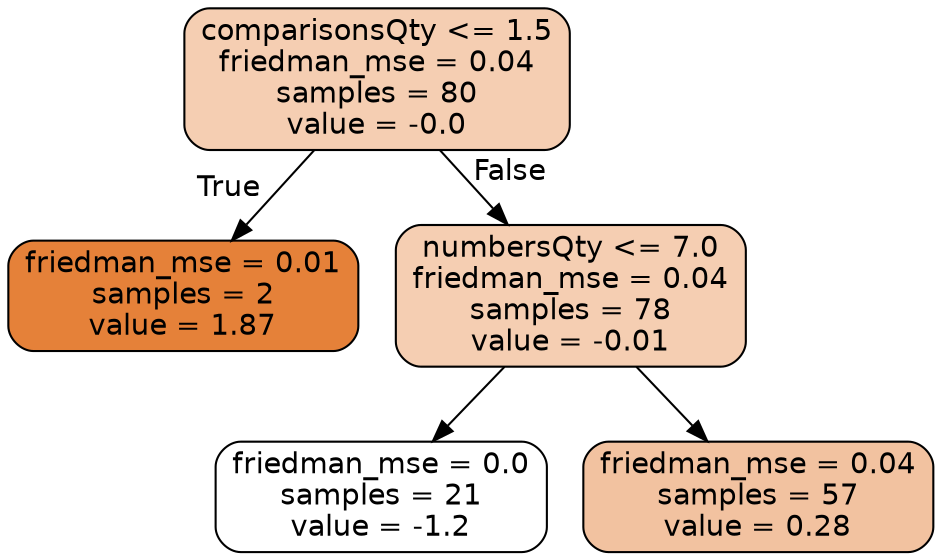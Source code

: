 digraph Tree {
node [shape=box, style="filled, rounded", color="black", fontname="helvetica"] ;
edge [fontname="helvetica"] ;
0 [label="comparisonsQty <= 1.5\nfriedman_mse = 0.04\nsamples = 80\nvalue = -0.0", fillcolor="#f5ceb2"] ;
1 [label="friedman_mse = 0.01\nsamples = 2\nvalue = 1.87", fillcolor="#e58139"] ;
0 -> 1 [labeldistance=2.5, labelangle=45, headlabel="True"] ;
2 [label="numbersQty <= 7.0\nfriedman_mse = 0.04\nsamples = 78\nvalue = -0.01", fillcolor="#f5ceb2"] ;
0 -> 2 [labeldistance=2.5, labelangle=-45, headlabel="False"] ;
3 [label="friedman_mse = 0.0\nsamples = 21\nvalue = -1.2", fillcolor="#ffffff"] ;
2 -> 3 ;
4 [label="friedman_mse = 0.04\nsamples = 57\nvalue = 0.28", fillcolor="#f2c2a0"] ;
2 -> 4 ;
}